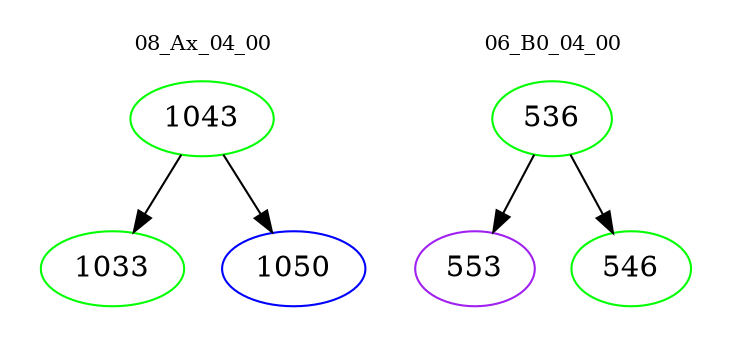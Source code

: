 digraph{
subgraph cluster_0 {
color = white
label = "08_Ax_04_00";
fontsize=10;
T0_1043 [label="1043", color="green"]
T0_1043 -> T0_1033 [color="black"]
T0_1033 [label="1033", color="green"]
T0_1043 -> T0_1050 [color="black"]
T0_1050 [label="1050", color="blue"]
}
subgraph cluster_1 {
color = white
label = "06_B0_04_00";
fontsize=10;
T1_536 [label="536", color="green"]
T1_536 -> T1_553 [color="black"]
T1_553 [label="553", color="purple"]
T1_536 -> T1_546 [color="black"]
T1_546 [label="546", color="green"]
}
}

